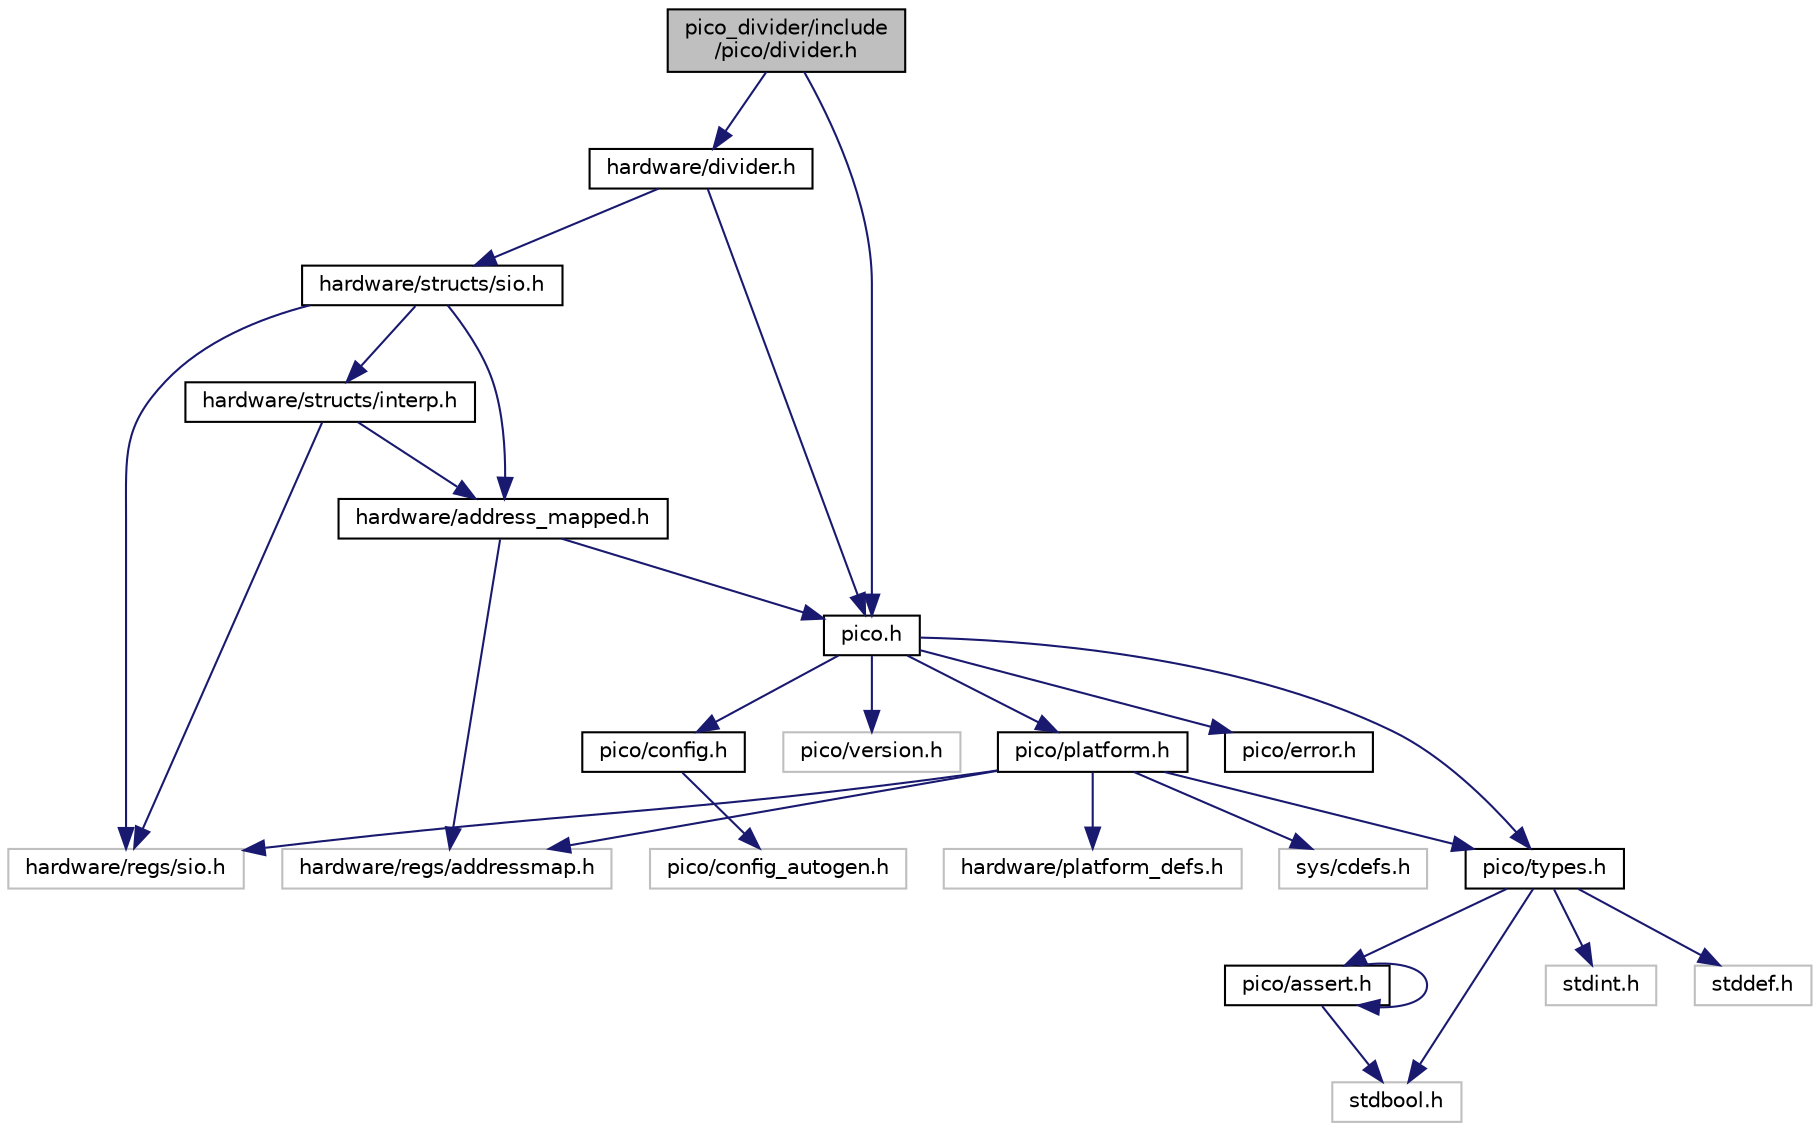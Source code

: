 digraph "pico_divider/include/pico/divider.h"
{
 // LATEX_PDF_SIZE
  edge [fontname="Helvetica",fontsize="10",labelfontname="Helvetica",labelfontsize="10"];
  node [fontname="Helvetica",fontsize="10",shape=record];
  Node1 [label="pico_divider/include\l/pico/divider.h",height=0.2,width=0.4,color="black", fillcolor="grey75", style="filled", fontcolor="black",tooltip="High level APIs including combined quotient and remainder functions for 32 and 64 bit accelerated by ..."];
  Node1 -> Node2 [color="midnightblue",fontsize="10",style="solid",fontname="Helvetica"];
  Node2 [label="pico.h",height=0.2,width=0.4,color="black", fillcolor="white", style="filled",URL="$pico_8h.html",tooltip=" "];
  Node2 -> Node3 [color="midnightblue",fontsize="10",style="solid",fontname="Helvetica"];
  Node3 [label="pico/types.h",height=0.2,width=0.4,color="black", fillcolor="white", style="filled",URL="$types_8h_source.html",tooltip=" "];
  Node3 -> Node4 [color="midnightblue",fontsize="10",style="solid",fontname="Helvetica"];
  Node4 [label="pico/assert.h",height=0.2,width=0.4,color="black", fillcolor="white", style="filled",URL="$assert_8h_source.html",tooltip=" "];
  Node4 -> Node5 [color="midnightblue",fontsize="10",style="solid",fontname="Helvetica"];
  Node5 [label="stdbool.h",height=0.2,width=0.4,color="grey75", fillcolor="white", style="filled",tooltip=" "];
  Node4 -> Node4 [color="midnightblue",fontsize="10",style="solid",fontname="Helvetica"];
  Node3 -> Node6 [color="midnightblue",fontsize="10",style="solid",fontname="Helvetica"];
  Node6 [label="stdint.h",height=0.2,width=0.4,color="grey75", fillcolor="white", style="filled",tooltip=" "];
  Node3 -> Node5 [color="midnightblue",fontsize="10",style="solid",fontname="Helvetica"];
  Node3 -> Node7 [color="midnightblue",fontsize="10",style="solid",fontname="Helvetica"];
  Node7 [label="stddef.h",height=0.2,width=0.4,color="grey75", fillcolor="white", style="filled",tooltip=" "];
  Node2 -> Node8 [color="midnightblue",fontsize="10",style="solid",fontname="Helvetica"];
  Node8 [label="pico/version.h",height=0.2,width=0.4,color="grey75", fillcolor="white", style="filled",tooltip=" "];
  Node2 -> Node9 [color="midnightblue",fontsize="10",style="solid",fontname="Helvetica"];
  Node9 [label="pico/config.h",height=0.2,width=0.4,color="black", fillcolor="white", style="filled",URL="$common_2pico__base_2include_2pico_2config_8h_source.html",tooltip=" "];
  Node9 -> Node10 [color="midnightblue",fontsize="10",style="solid",fontname="Helvetica"];
  Node10 [label="pico/config_autogen.h",height=0.2,width=0.4,color="grey75", fillcolor="white", style="filled",tooltip=" "];
  Node2 -> Node11 [color="midnightblue",fontsize="10",style="solid",fontname="Helvetica"];
  Node11 [label="pico/platform.h",height=0.2,width=0.4,color="black", fillcolor="white", style="filled",URL="$platform_8h.html",tooltip=" "];
  Node11 -> Node12 [color="midnightblue",fontsize="10",style="solid",fontname="Helvetica"];
  Node12 [label="hardware/platform_defs.h",height=0.2,width=0.4,color="grey75", fillcolor="white", style="filled",tooltip=" "];
  Node11 -> Node13 [color="midnightblue",fontsize="10",style="solid",fontname="Helvetica"];
  Node13 [label="hardware/regs/addressmap.h",height=0.2,width=0.4,color="grey75", fillcolor="white", style="filled",tooltip=" "];
  Node11 -> Node14 [color="midnightblue",fontsize="10",style="solid",fontname="Helvetica"];
  Node14 [label="hardware/regs/sio.h",height=0.2,width=0.4,color="grey75", fillcolor="white", style="filled",tooltip=" "];
  Node11 -> Node15 [color="midnightblue",fontsize="10",style="solid",fontname="Helvetica"];
  Node15 [label="sys/cdefs.h",height=0.2,width=0.4,color="grey75", fillcolor="white", style="filled",tooltip=" "];
  Node11 -> Node3 [color="midnightblue",fontsize="10",style="solid",fontname="Helvetica"];
  Node2 -> Node16 [color="midnightblue",fontsize="10",style="solid",fontname="Helvetica"];
  Node16 [label="pico/error.h",height=0.2,width=0.4,color="black", fillcolor="white", style="filled",URL="$error_8h_source.html",tooltip=" "];
  Node1 -> Node17 [color="midnightblue",fontsize="10",style="solid",fontname="Helvetica"];
  Node17 [label="hardware/divider.h",height=0.2,width=0.4,color="black", fillcolor="white", style="filled",URL="$rp2__common_2hardware__divider_2include_2hardware_2divider_8h.html",tooltip=" "];
  Node17 -> Node2 [color="midnightblue",fontsize="10",style="solid",fontname="Helvetica"];
  Node17 -> Node18 [color="midnightblue",fontsize="10",style="solid",fontname="Helvetica"];
  Node18 [label="hardware/structs/sio.h",height=0.2,width=0.4,color="black", fillcolor="white", style="filled",URL="$sio_8h_source.html",tooltip=" "];
  Node18 -> Node19 [color="midnightblue",fontsize="10",style="solid",fontname="Helvetica"];
  Node19 [label="hardware/address_mapped.h",height=0.2,width=0.4,color="black", fillcolor="white", style="filled",URL="$address__mapped_8h.html",tooltip=" "];
  Node19 -> Node2 [color="midnightblue",fontsize="10",style="solid",fontname="Helvetica"];
  Node19 -> Node13 [color="midnightblue",fontsize="10",style="solid",fontname="Helvetica"];
  Node18 -> Node14 [color="midnightblue",fontsize="10",style="solid",fontname="Helvetica"];
  Node18 -> Node20 [color="midnightblue",fontsize="10",style="solid",fontname="Helvetica"];
  Node20 [label="hardware/structs/interp.h",height=0.2,width=0.4,color="black", fillcolor="white", style="filled",URL="$rp2040_2hardware__structs_2include_2hardware_2structs_2interp_8h_source.html",tooltip=" "];
  Node20 -> Node19 [color="midnightblue",fontsize="10",style="solid",fontname="Helvetica"];
  Node20 -> Node14 [color="midnightblue",fontsize="10",style="solid",fontname="Helvetica"];
}

